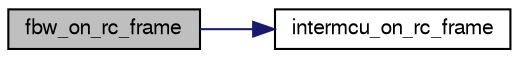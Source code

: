 digraph "fbw_on_rc_frame"
{
  edge [fontname="FreeSans",fontsize="10",labelfontname="FreeSans",labelfontsize="10"];
  node [fontname="FreeSans",fontsize="10",shape=record];
  rankdir="LR";
  Node1 [label="fbw_on_rc_frame",height=0.2,width=0.4,color="black", fillcolor="grey75", style="filled", fontcolor="black"];
  Node1 -> Node2 [color="midnightblue",fontsize="10",style="solid",fontname="FreeSans"];
  Node2 [label="intermcu_on_rc_frame",height=0.2,width=0.4,color="black", fillcolor="white", style="filled",URL="$intermcu__fbw_8c.html#aa60e278348807df613abfa9ba8663503"];
}
